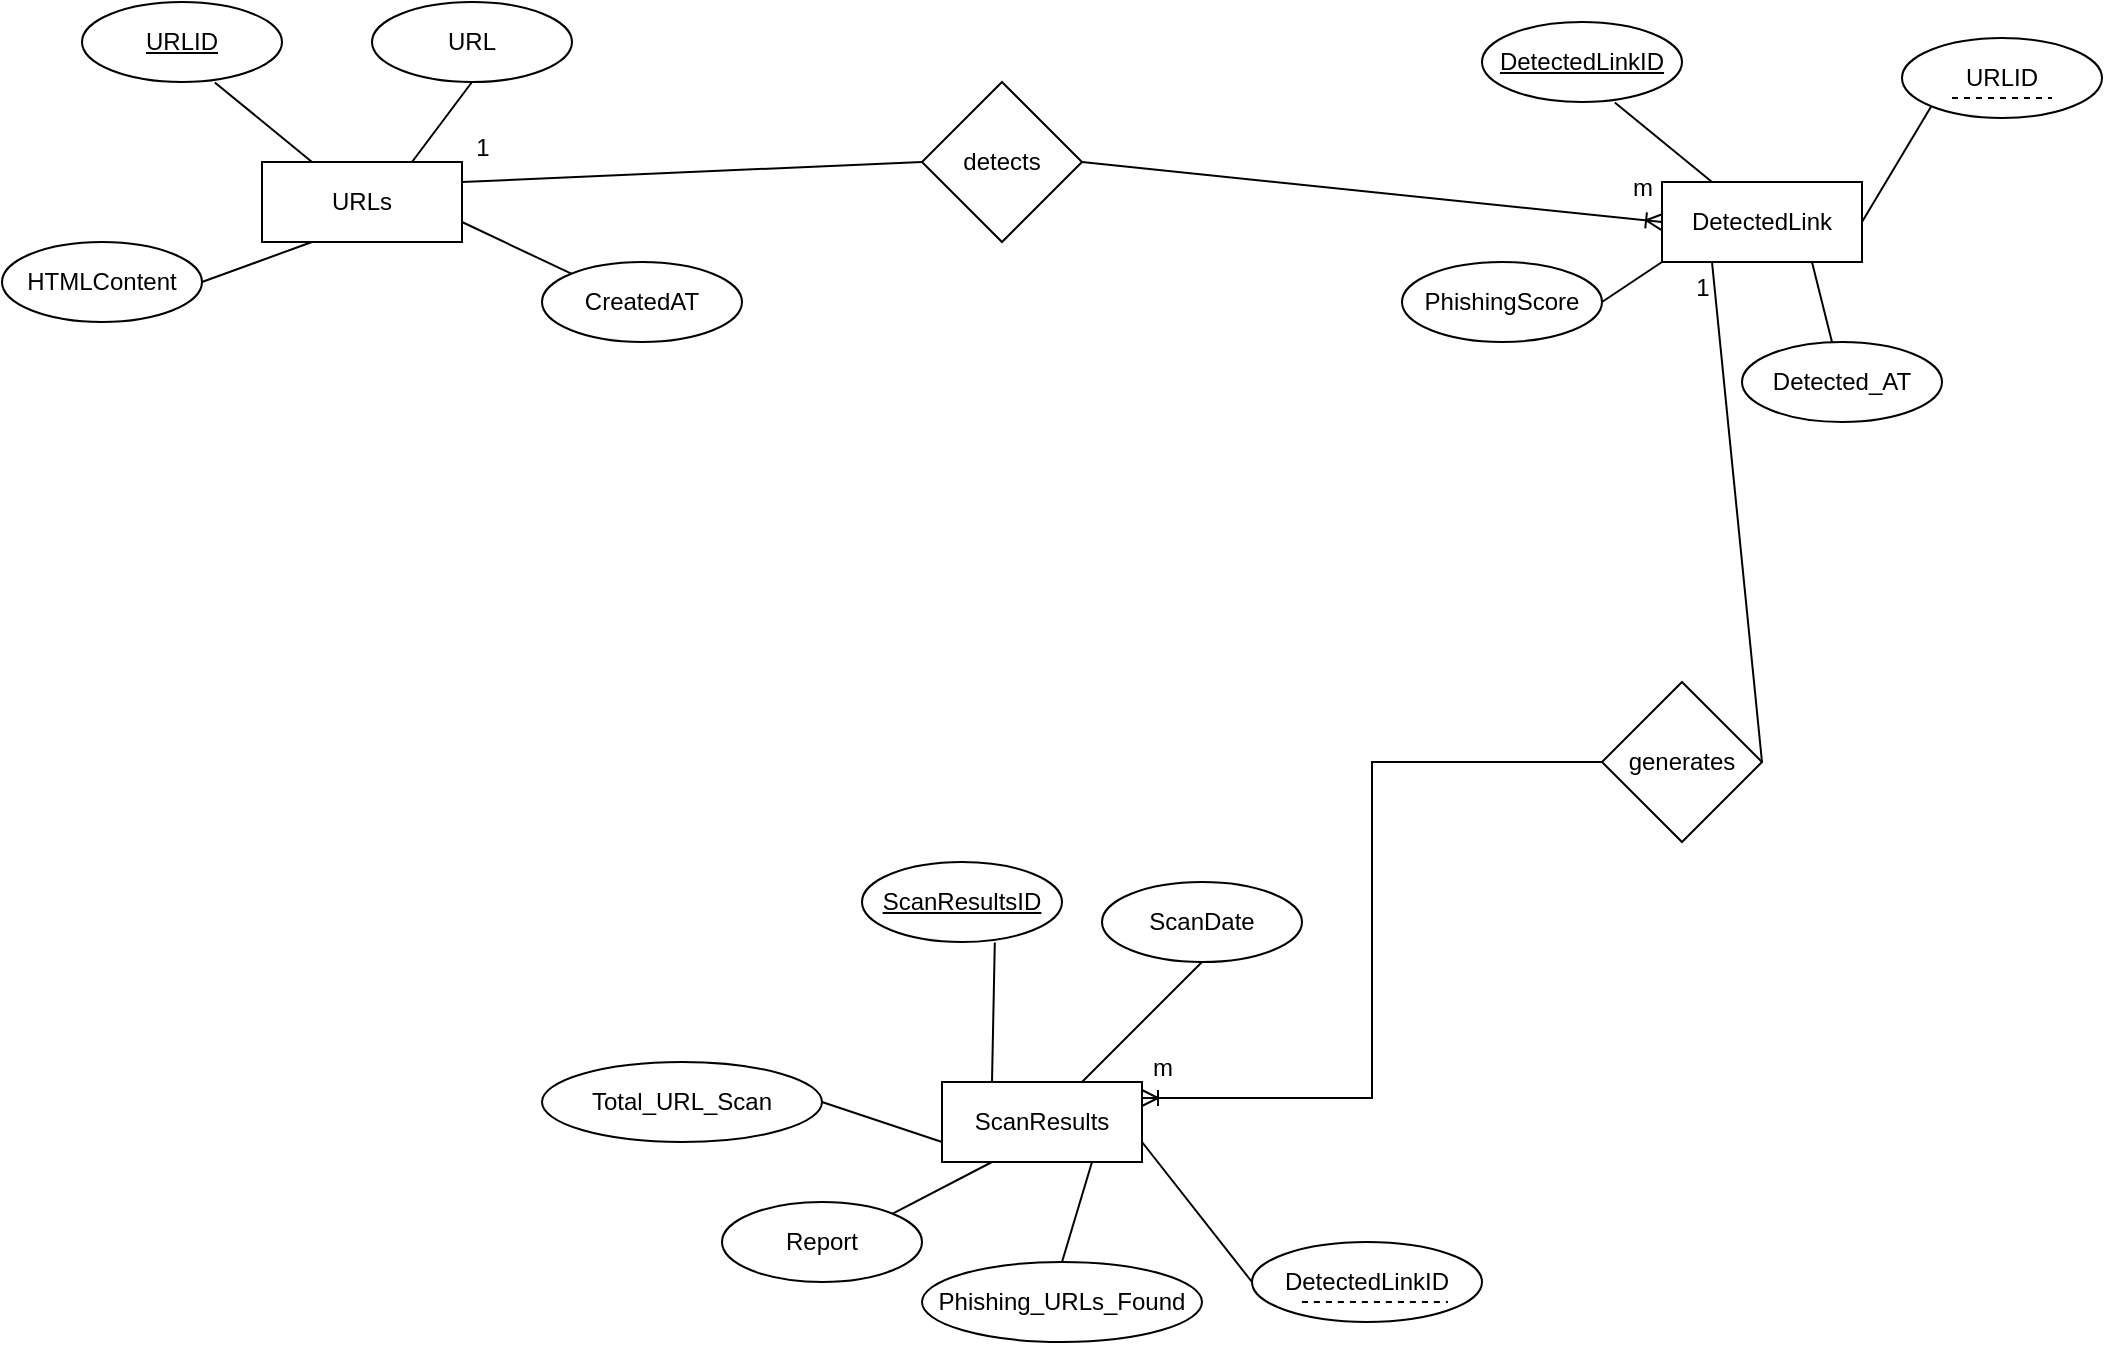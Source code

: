 <mxfile version="24.7.17">
  <diagram name="Page-1" id="I-H7_0dSGoDFWZTYf1x5">
    <mxGraphModel dx="2480" dy="1010" grid="1" gridSize="10" guides="1" tooltips="1" connect="1" arrows="1" fold="1" page="1" pageScale="1" pageWidth="850" pageHeight="1100" math="0" shadow="0">
      <root>
        <mxCell id="0" />
        <mxCell id="1" parent="0" />
        <mxCell id="wrGYtolbi3Vp5R65CO-8-1" value="URLs" style="whiteSpace=wrap;html=1;align=center;" vertex="1" parent="1">
          <mxGeometry x="370" y="290" width="100" height="40" as="geometry" />
        </mxCell>
        <mxCell id="wrGYtolbi3Vp5R65CO-8-2" value="URLID" style="ellipse;whiteSpace=wrap;html=1;align=center;fontStyle=4;" vertex="1" parent="1">
          <mxGeometry x="280" y="210" width="100" height="40" as="geometry" />
        </mxCell>
        <mxCell id="wrGYtolbi3Vp5R65CO-8-3" value="" style="endArrow=none;html=1;rounded=0;exitX=0.664;exitY=1.005;exitDx=0;exitDy=0;exitPerimeter=0;entryX=0.25;entryY=0;entryDx=0;entryDy=0;" edge="1" parent="1" source="wrGYtolbi3Vp5R65CO-8-2" target="wrGYtolbi3Vp5R65CO-8-1">
          <mxGeometry relative="1" as="geometry">
            <mxPoint x="340" y="310" as="sourcePoint" />
            <mxPoint x="500" y="310" as="targetPoint" />
          </mxGeometry>
        </mxCell>
        <mxCell id="wrGYtolbi3Vp5R65CO-8-4" value="CreatedAT" style="ellipse;whiteSpace=wrap;html=1;align=center;" vertex="1" parent="1">
          <mxGeometry x="510" y="340" width="100" height="40" as="geometry" />
        </mxCell>
        <mxCell id="wrGYtolbi3Vp5R65CO-8-5" value="HTMLContent" style="ellipse;whiteSpace=wrap;html=1;align=center;" vertex="1" parent="1">
          <mxGeometry x="240" y="330" width="100" height="40" as="geometry" />
        </mxCell>
        <mxCell id="wrGYtolbi3Vp5R65CO-8-6" value="URL" style="ellipse;whiteSpace=wrap;html=1;align=center;" vertex="1" parent="1">
          <mxGeometry x="425" y="210" width="100" height="40" as="geometry" />
        </mxCell>
        <mxCell id="wrGYtolbi3Vp5R65CO-8-7" value="&lt;div style=&quot;text-align: left;&quot;&gt;DetectedLink&lt;/div&gt;" style="whiteSpace=wrap;html=1;align=center;" vertex="1" parent="1">
          <mxGeometry x="1070" y="300" width="100" height="40" as="geometry" />
        </mxCell>
        <mxCell id="wrGYtolbi3Vp5R65CO-8-8" value="DetectedLinkID" style="ellipse;whiteSpace=wrap;html=1;align=center;fontStyle=4;" vertex="1" parent="1">
          <mxGeometry x="980" y="220" width="100" height="40" as="geometry" />
        </mxCell>
        <mxCell id="wrGYtolbi3Vp5R65CO-8-9" value="" style="endArrow=none;html=1;rounded=0;exitX=0.664;exitY=1.005;exitDx=0;exitDy=0;exitPerimeter=0;entryX=0.25;entryY=0;entryDx=0;entryDy=0;" edge="1" parent="1" source="wrGYtolbi3Vp5R65CO-8-8" target="wrGYtolbi3Vp5R65CO-8-7">
          <mxGeometry relative="1" as="geometry">
            <mxPoint x="1040" y="320" as="sourcePoint" />
            <mxPoint x="1200" y="320" as="targetPoint" />
          </mxGeometry>
        </mxCell>
        <mxCell id="wrGYtolbi3Vp5R65CO-8-10" value="Detected_AT" style="ellipse;whiteSpace=wrap;html=1;align=center;" vertex="1" parent="1">
          <mxGeometry x="1110" y="380" width="100" height="40" as="geometry" />
        </mxCell>
        <mxCell id="wrGYtolbi3Vp5R65CO-8-11" value="&lt;div style=&quot;text-align: left;&quot;&gt;PhishingScore&lt;/div&gt;" style="ellipse;whiteSpace=wrap;html=1;align=center;" vertex="1" parent="1">
          <mxGeometry x="940" y="340" width="100" height="40" as="geometry" />
        </mxCell>
        <mxCell id="wrGYtolbi3Vp5R65CO-8-13" value="ScanResults" style="whiteSpace=wrap;html=1;align=center;" vertex="1" parent="1">
          <mxGeometry x="710" y="750" width="100" height="40" as="geometry" />
        </mxCell>
        <mxCell id="wrGYtolbi3Vp5R65CO-8-14" value="ScanResultsID" style="ellipse;whiteSpace=wrap;html=1;align=center;fontStyle=4;" vertex="1" parent="1">
          <mxGeometry x="670" y="640" width="100" height="40" as="geometry" />
        </mxCell>
        <mxCell id="wrGYtolbi3Vp5R65CO-8-15" value="" style="endArrow=none;html=1;rounded=0;exitX=0.664;exitY=1.005;exitDx=0;exitDy=0;exitPerimeter=0;entryX=0.25;entryY=0;entryDx=0;entryDy=0;" edge="1" parent="1" source="wrGYtolbi3Vp5R65CO-8-14" target="wrGYtolbi3Vp5R65CO-8-13">
          <mxGeometry relative="1" as="geometry">
            <mxPoint x="680" y="770" as="sourcePoint" />
            <mxPoint x="840" y="770" as="targetPoint" />
          </mxGeometry>
        </mxCell>
        <mxCell id="wrGYtolbi3Vp5R65CO-8-16" value="Phishing_URLs_Found" style="ellipse;whiteSpace=wrap;html=1;align=center;" vertex="1" parent="1">
          <mxGeometry x="700" y="840" width="140" height="40" as="geometry" />
        </mxCell>
        <mxCell id="wrGYtolbi3Vp5R65CO-8-17" value="Total_URL_Scan" style="ellipse;whiteSpace=wrap;html=1;align=center;" vertex="1" parent="1">
          <mxGeometry x="510" y="740" width="140" height="40" as="geometry" />
        </mxCell>
        <mxCell id="wrGYtolbi3Vp5R65CO-8-18" value="&lt;div style=&quot;text-align: left;&quot;&gt;ScanDate&lt;/div&gt;" style="ellipse;whiteSpace=wrap;html=1;align=center;" vertex="1" parent="1">
          <mxGeometry x="790" y="650" width="100" height="40" as="geometry" />
        </mxCell>
        <mxCell id="wrGYtolbi3Vp5R65CO-8-19" value="" style="endArrow=none;html=1;rounded=0;exitX=1;exitY=0.75;exitDx=0;exitDy=0;entryX=0;entryY=0;entryDx=0;entryDy=0;" edge="1" parent="1" source="wrGYtolbi3Vp5R65CO-8-1" target="wrGYtolbi3Vp5R65CO-8-4">
          <mxGeometry relative="1" as="geometry">
            <mxPoint x="480" y="410" as="sourcePoint" />
            <mxPoint x="530" y="350" as="targetPoint" />
          </mxGeometry>
        </mxCell>
        <mxCell id="wrGYtolbi3Vp5R65CO-8-20" value="" style="endArrow=none;html=1;rounded=0;entryX=0.5;entryY=1;entryDx=0;entryDy=0;exitX=0.75;exitY=0;exitDx=0;exitDy=0;" edge="1" parent="1" source="wrGYtolbi3Vp5R65CO-8-1" target="wrGYtolbi3Vp5R65CO-8-6">
          <mxGeometry relative="1" as="geometry">
            <mxPoint x="480" y="410" as="sourcePoint" />
            <mxPoint x="640" y="410" as="targetPoint" />
          </mxGeometry>
        </mxCell>
        <mxCell id="wrGYtolbi3Vp5R65CO-8-23" value="" style="endArrow=none;html=1;rounded=0;entryX=0.25;entryY=1;entryDx=0;entryDy=0;exitX=1;exitY=0.5;exitDx=0;exitDy=0;" edge="1" parent="1" source="wrGYtolbi3Vp5R65CO-8-5" target="wrGYtolbi3Vp5R65CO-8-1">
          <mxGeometry relative="1" as="geometry">
            <mxPoint x="480" y="410" as="sourcePoint" />
            <mxPoint x="640" y="410" as="targetPoint" />
          </mxGeometry>
        </mxCell>
        <mxCell id="wrGYtolbi3Vp5R65CO-8-28" value="" style="endArrow=none;html=1;rounded=0;entryX=0;entryY=1;entryDx=0;entryDy=0;exitX=1;exitY=0.5;exitDx=0;exitDy=0;" edge="1" parent="1" source="wrGYtolbi3Vp5R65CO-8-11" target="wrGYtolbi3Vp5R65CO-8-7">
          <mxGeometry relative="1" as="geometry">
            <mxPoint x="870" y="500" as="sourcePoint" />
            <mxPoint x="1030" y="500" as="targetPoint" />
          </mxGeometry>
        </mxCell>
        <mxCell id="wrGYtolbi3Vp5R65CO-8-33" value="" style="endArrow=none;html=1;rounded=0;exitX=0.75;exitY=1;exitDx=0;exitDy=0;" edge="1" parent="1" source="wrGYtolbi3Vp5R65CO-8-7" target="wrGYtolbi3Vp5R65CO-8-10">
          <mxGeometry relative="1" as="geometry">
            <mxPoint x="870" y="500" as="sourcePoint" />
            <mxPoint x="1030" y="500" as="targetPoint" />
          </mxGeometry>
        </mxCell>
        <mxCell id="wrGYtolbi3Vp5R65CO-8-34" value="" style="endArrow=none;html=1;rounded=0;entryX=0.5;entryY=1;entryDx=0;entryDy=0;" edge="1" parent="1" source="wrGYtolbi3Vp5R65CO-8-13" target="wrGYtolbi3Vp5R65CO-8-18">
          <mxGeometry relative="1" as="geometry">
            <mxPoint x="710" y="670" as="sourcePoint" />
            <mxPoint x="870" y="670" as="targetPoint" />
          </mxGeometry>
        </mxCell>
        <mxCell id="wrGYtolbi3Vp5R65CO-8-35" value="" style="endArrow=none;html=1;rounded=0;exitX=1;exitY=0.5;exitDx=0;exitDy=0;entryX=0;entryY=0.75;entryDx=0;entryDy=0;" edge="1" parent="1" source="wrGYtolbi3Vp5R65CO-8-17" target="wrGYtolbi3Vp5R65CO-8-13">
          <mxGeometry relative="1" as="geometry">
            <mxPoint x="710" y="670" as="sourcePoint" />
            <mxPoint x="870" y="670" as="targetPoint" />
          </mxGeometry>
        </mxCell>
        <mxCell id="wrGYtolbi3Vp5R65CO-8-36" value="" style="endArrow=none;html=1;rounded=0;entryX=0.5;entryY=0;entryDx=0;entryDy=0;exitX=0.75;exitY=1;exitDx=0;exitDy=0;" edge="1" parent="1" source="wrGYtolbi3Vp5R65CO-8-13" target="wrGYtolbi3Vp5R65CO-8-16">
          <mxGeometry relative="1" as="geometry">
            <mxPoint x="710" y="670" as="sourcePoint" />
            <mxPoint x="870" y="670" as="targetPoint" />
          </mxGeometry>
        </mxCell>
        <mxCell id="wrGYtolbi3Vp5R65CO-8-37" value="" style="endArrow=none;html=1;rounded=0;entryX=0.25;entryY=1;entryDx=0;entryDy=0;exitX=1;exitY=0;exitDx=0;exitDy=0;" edge="1" parent="1" source="wrGYtolbi3Vp5R65CO-8-38" target="wrGYtolbi3Vp5R65CO-8-13">
          <mxGeometry relative="1" as="geometry">
            <mxPoint x="760" y="860" as="sourcePoint" />
            <mxPoint x="870" y="890" as="targetPoint" />
          </mxGeometry>
        </mxCell>
        <mxCell id="wrGYtolbi3Vp5R65CO-8-38" value="Report" style="ellipse;whiteSpace=wrap;html=1;align=center;" vertex="1" parent="1">
          <mxGeometry x="600" y="810" width="100" height="40" as="geometry" />
        </mxCell>
        <mxCell id="wrGYtolbi3Vp5R65CO-8-39" value="" style="endArrow=none;html=1;rounded=0;entryX=1;entryY=0.5;entryDx=0;entryDy=0;exitX=0;exitY=1;exitDx=0;exitDy=0;" edge="1" parent="1" source="wrGYtolbi3Vp5R65CO-8-40" target="wrGYtolbi3Vp5R65CO-8-7">
          <mxGeometry relative="1" as="geometry">
            <mxPoint x="1240" y="340" as="sourcePoint" />
            <mxPoint x="1000" y="380" as="targetPoint" />
          </mxGeometry>
        </mxCell>
        <mxCell id="wrGYtolbi3Vp5R65CO-8-40" value="URLID" style="ellipse;whiteSpace=wrap;html=1;align=center;" vertex="1" parent="1">
          <mxGeometry x="1190" y="228" width="100" height="40" as="geometry" />
        </mxCell>
        <mxCell id="wrGYtolbi3Vp5R65CO-8-42" value="" style="endArrow=none;dashed=1;html=1;rounded=0;exitX=0.25;exitY=0.75;exitDx=0;exitDy=0;exitPerimeter=0;" edge="1" parent="1" source="wrGYtolbi3Vp5R65CO-8-40">
          <mxGeometry width="50" height="50" relative="1" as="geometry">
            <mxPoint x="1215" y="298" as="sourcePoint" />
            <mxPoint x="1265" y="258" as="targetPoint" />
          </mxGeometry>
        </mxCell>
        <mxCell id="wrGYtolbi3Vp5R65CO-8-46" value="DetectedLinkID" style="ellipse;whiteSpace=wrap;html=1;align=center;" vertex="1" parent="1">
          <mxGeometry x="865" y="830" width="115" height="40" as="geometry" />
        </mxCell>
        <mxCell id="wrGYtolbi3Vp5R65CO-8-47" value="" style="endArrow=none;html=1;rounded=0;entryX=0;entryY=0.5;entryDx=0;entryDy=0;exitX=1;exitY=0.75;exitDx=0;exitDy=0;" edge="1" parent="1" source="wrGYtolbi3Vp5R65CO-8-13" target="wrGYtolbi3Vp5R65CO-8-46">
          <mxGeometry relative="1" as="geometry">
            <mxPoint x="700" y="540" as="sourcePoint" />
            <mxPoint x="860" y="540" as="targetPoint" />
          </mxGeometry>
        </mxCell>
        <mxCell id="wrGYtolbi3Vp5R65CO-8-48" value="" style="endArrow=none;dashed=1;html=1;rounded=0;exitX=0.217;exitY=0.75;exitDx=0;exitDy=0;exitPerimeter=0;" edge="1" parent="1" source="wrGYtolbi3Vp5R65CO-8-46">
          <mxGeometry width="50" height="50" relative="1" as="geometry">
            <mxPoint x="925" y="920" as="sourcePoint" />
            <mxPoint x="963" y="860" as="targetPoint" />
          </mxGeometry>
        </mxCell>
        <mxCell id="wrGYtolbi3Vp5R65CO-8-50" value="detects" style="rhombus;whiteSpace=wrap;html=1;" vertex="1" parent="1">
          <mxGeometry x="700" y="250" width="80" height="80" as="geometry" />
        </mxCell>
        <mxCell id="wrGYtolbi3Vp5R65CO-8-51" value="" style="fontSize=12;html=1;endArrow=ERoneToMany;rounded=0;exitX=1;exitY=0.5;exitDx=0;exitDy=0;" edge="1" parent="1" source="wrGYtolbi3Vp5R65CO-8-50">
          <mxGeometry width="100" height="100" relative="1" as="geometry">
            <mxPoint x="970" y="420" as="sourcePoint" />
            <mxPoint x="1070" y="320" as="targetPoint" />
          </mxGeometry>
        </mxCell>
        <mxCell id="wrGYtolbi3Vp5R65CO-8-52" value="" style="endArrow=none;html=1;rounded=0;exitX=1;exitY=0.25;exitDx=0;exitDy=0;entryX=0;entryY=0.5;entryDx=0;entryDy=0;" edge="1" parent="1" source="wrGYtolbi3Vp5R65CO-8-1" target="wrGYtolbi3Vp5R65CO-8-50">
          <mxGeometry relative="1" as="geometry">
            <mxPoint x="690" y="320" as="sourcePoint" />
            <mxPoint x="700" y="310" as="targetPoint" />
          </mxGeometry>
        </mxCell>
        <mxCell id="wrGYtolbi3Vp5R65CO-8-56" value="m" style="text;html=1;align=center;verticalAlign=middle;resizable=0;points=[];autosize=1;strokeColor=none;fillColor=none;" vertex="1" parent="1">
          <mxGeometry x="1045" y="288" width="30" height="30" as="geometry" />
        </mxCell>
        <mxCell id="wrGYtolbi3Vp5R65CO-8-57" value="1" style="text;html=1;align=center;verticalAlign=middle;resizable=0;points=[];autosize=1;strokeColor=none;fillColor=none;" vertex="1" parent="1">
          <mxGeometry x="465" y="268" width="30" height="30" as="geometry" />
        </mxCell>
        <mxCell id="wrGYtolbi3Vp5R65CO-8-60" value="&lt;div style=&quot;text-align: left;&quot;&gt;generates&lt;/div&gt;" style="rhombus;whiteSpace=wrap;html=1;" vertex="1" parent="1">
          <mxGeometry x="1040" y="550" width="80" height="80" as="geometry" />
        </mxCell>
        <mxCell id="wrGYtolbi3Vp5R65CO-8-61" value="" style="endArrow=none;html=1;rounded=0;entryX=0.25;entryY=1;entryDx=0;entryDy=0;exitX=1;exitY=0.5;exitDx=0;exitDy=0;" edge="1" parent="1" source="wrGYtolbi3Vp5R65CO-8-60" target="wrGYtolbi3Vp5R65CO-8-7">
          <mxGeometry width="50" height="50" relative="1" as="geometry">
            <mxPoint x="840" y="600" as="sourcePoint" />
            <mxPoint x="1130" y="350" as="targetPoint" />
          </mxGeometry>
        </mxCell>
        <mxCell id="wrGYtolbi3Vp5R65CO-8-62" value="" style="edgeStyle=elbowEdgeStyle;fontSize=12;html=1;endArrow=ERoneToMany;rounded=0;entryX=1;entryY=0;entryDx=0;entryDy=0;exitX=0;exitY=0.5;exitDx=0;exitDy=0;" edge="1" parent="1" source="wrGYtolbi3Vp5R65CO-8-60">
          <mxGeometry width="100" height="100" relative="1" as="geometry">
            <mxPoint x="1000" y="618" as="sourcePoint" />
            <mxPoint x="810" y="758" as="targetPoint" />
          </mxGeometry>
        </mxCell>
        <mxCell id="wrGYtolbi3Vp5R65CO-8-63" value="m" style="text;html=1;align=center;verticalAlign=middle;resizable=0;points=[];autosize=1;strokeColor=none;fillColor=none;" vertex="1" parent="1">
          <mxGeometry x="805" y="728" width="30" height="30" as="geometry" />
        </mxCell>
        <mxCell id="wrGYtolbi3Vp5R65CO-8-64" value="1" style="text;html=1;align=center;verticalAlign=middle;resizable=0;points=[];autosize=1;strokeColor=none;fillColor=none;" vertex="1" parent="1">
          <mxGeometry x="1075" y="338" width="30" height="30" as="geometry" />
        </mxCell>
      </root>
    </mxGraphModel>
  </diagram>
</mxfile>
